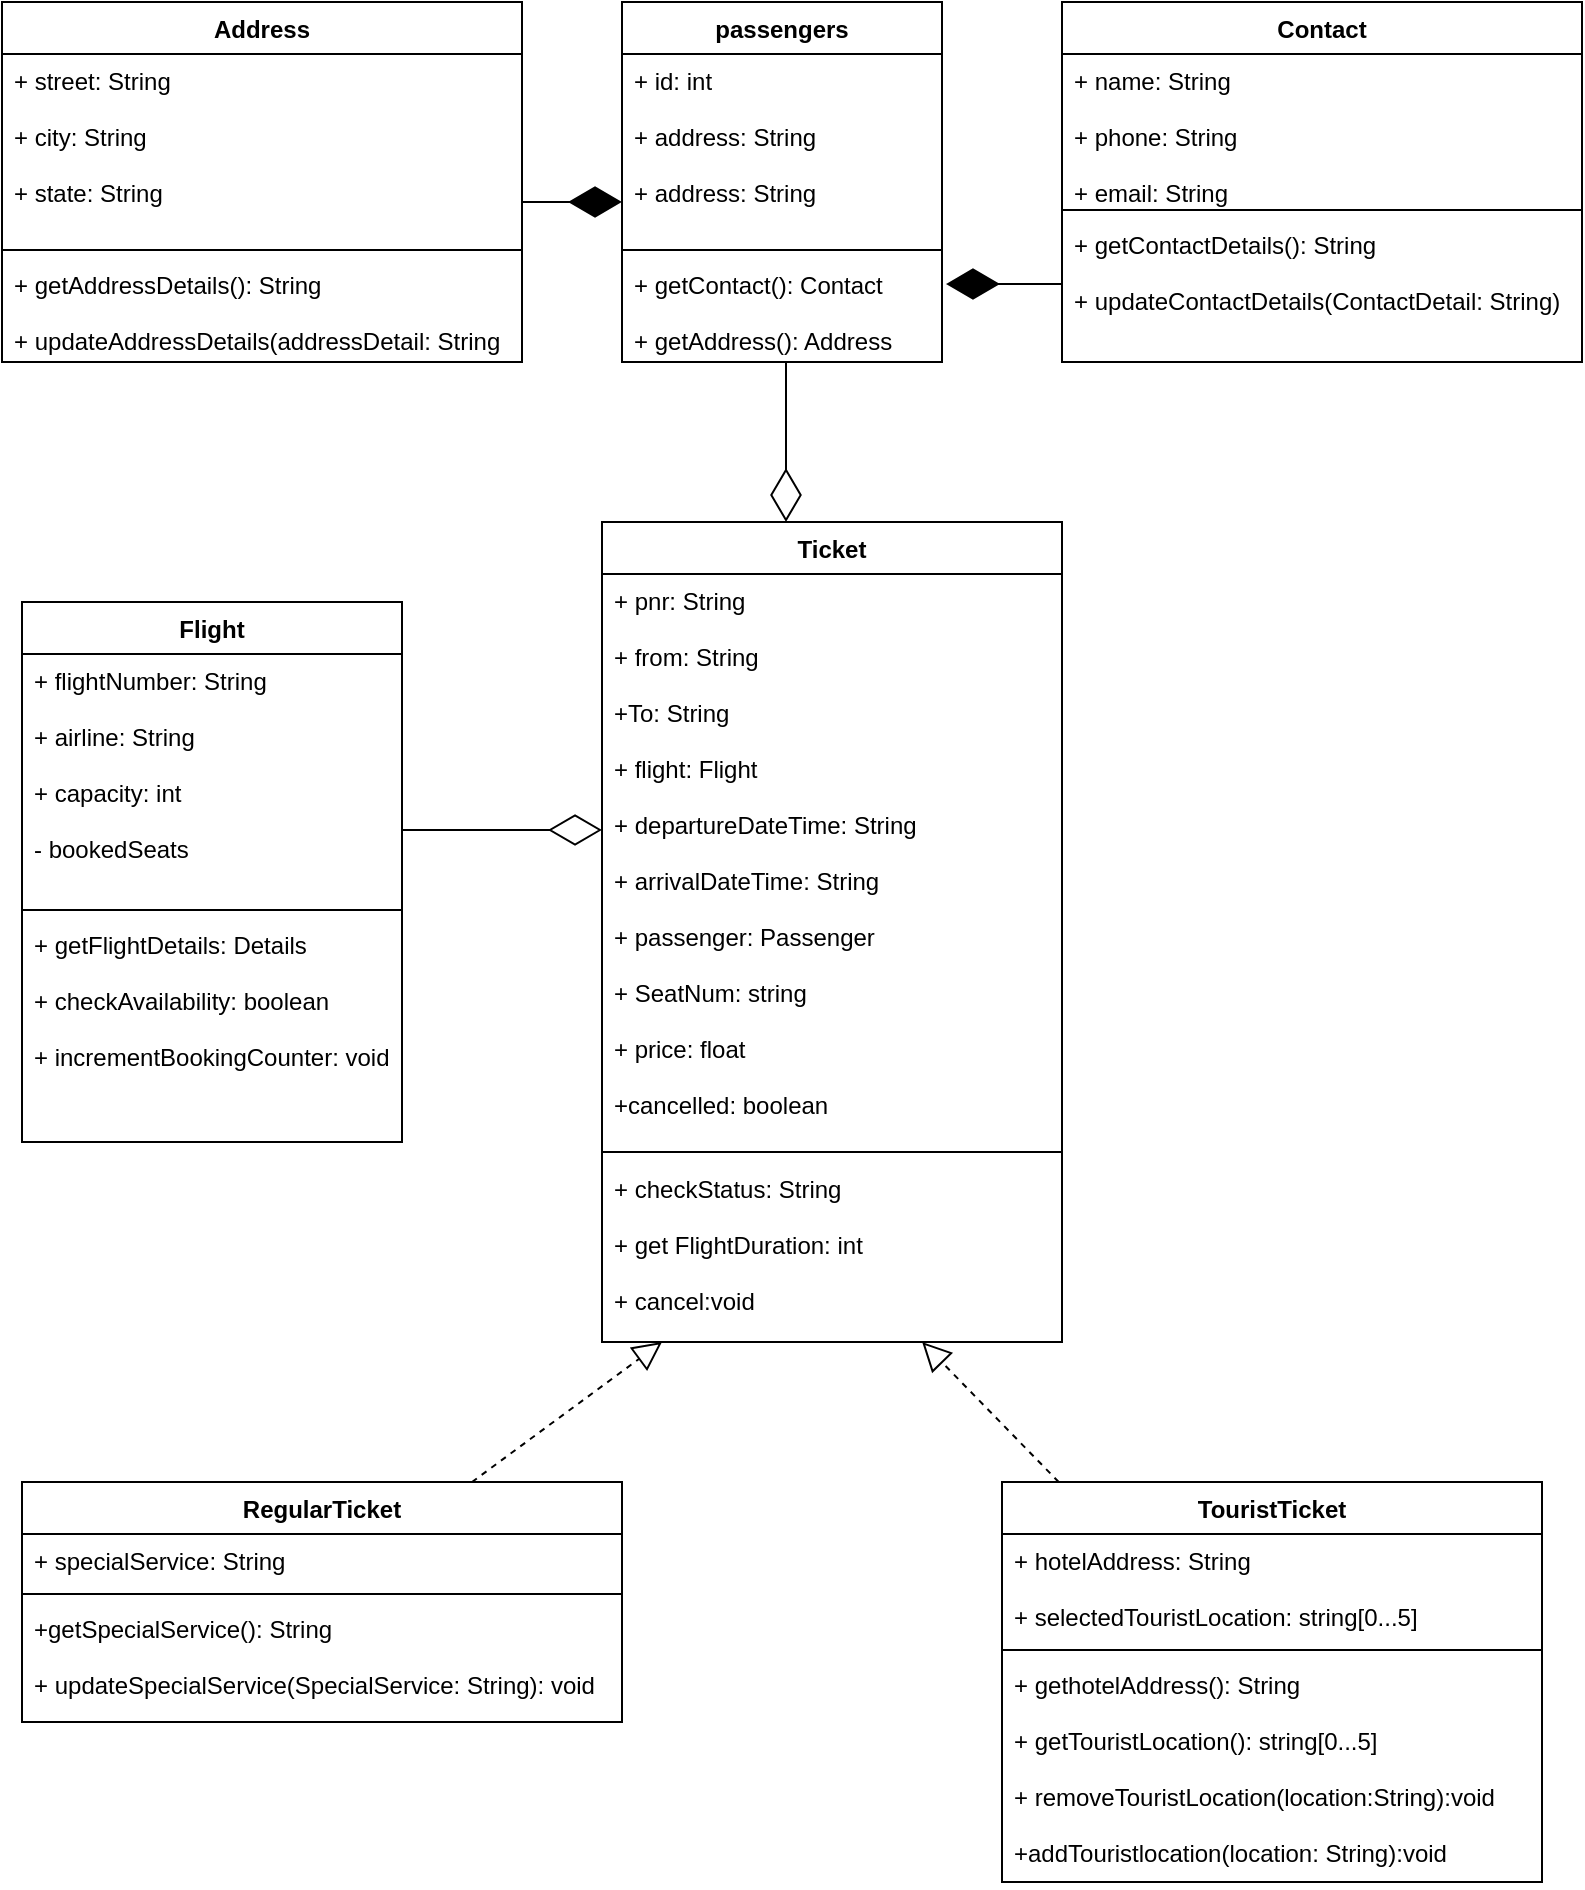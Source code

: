 <mxfile version="16.5.2" type="device"><diagram id="9d4Ljod0IuZaaNuO8tQj" name="Page-1"><mxGraphModel dx="898" dy="1581" grid="1" gridSize="10" guides="1" tooltips="1" connect="1" arrows="1" fold="1" page="1" pageScale="1" pageWidth="850" pageHeight="1100" math="0" shadow="0"><root><mxCell id="0"/><mxCell id="1" parent="0"/><mxCell id="uLrmKFXaiHHVG6_M8iNa-5" value="Ticket" style="swimlane;fontStyle=1;align=center;verticalAlign=top;childLayout=stackLayout;horizontal=1;startSize=26;horizontalStack=0;resizeParent=1;resizeParentMax=0;resizeLast=0;collapsible=1;marginBottom=0;" parent="1" vertex="1"><mxGeometry x="320" y="50" width="230" height="410" as="geometry"/></mxCell><mxCell id="uLrmKFXaiHHVG6_M8iNa-6" value="+ pnr: String&#10;&#10;+ from: String&#10;&#10;+To: String&#10;&#10;+ flight: Flight&#10;&#10;+ departureDateTime: String&#10;&#10;+ arrivalDateTime: String&#10;&#10;+ passenger: Passenger&#10;&#10;+ SeatNum: string&#10;&#10;+ price: float&#10;&#10;+cancelled: boolean&#10;&#10;" style="text;strokeColor=none;fillColor=none;align=left;verticalAlign=top;spacingLeft=4;spacingRight=4;overflow=hidden;rotatable=0;points=[[0,0.5],[1,0.5]];portConstraint=eastwest;" parent="uLrmKFXaiHHVG6_M8iNa-5" vertex="1"><mxGeometry y="26" width="230" height="284" as="geometry"/></mxCell><mxCell id="uLrmKFXaiHHVG6_M8iNa-7" value="" style="line;strokeWidth=1;fillColor=none;align=left;verticalAlign=middle;spacingTop=-1;spacingLeft=3;spacingRight=3;rotatable=0;labelPosition=right;points=[];portConstraint=eastwest;" parent="uLrmKFXaiHHVG6_M8iNa-5" vertex="1"><mxGeometry y="310" width="230" height="10" as="geometry"/></mxCell><mxCell id="uLrmKFXaiHHVG6_M8iNa-8" value="+ checkStatus: String&#10;&#10;+ get FlightDuration: int&#10;&#10;+ cancel:void&#10;" style="text;strokeColor=none;fillColor=none;align=left;verticalAlign=top;spacingLeft=4;spacingRight=4;overflow=hidden;rotatable=0;points=[[0,0.5],[1,0.5]];portConstraint=eastwest;" parent="uLrmKFXaiHHVG6_M8iNa-5" vertex="1"><mxGeometry y="320" width="230" height="90" as="geometry"/></mxCell><mxCell id="uLrmKFXaiHHVG6_M8iNa-10" value="TouristTicket" style="swimlane;fontStyle=1;align=center;verticalAlign=top;childLayout=stackLayout;horizontal=1;startSize=26;horizontalStack=0;resizeParent=1;resizeParentMax=0;resizeLast=0;collapsible=1;marginBottom=0;" parent="1" vertex="1"><mxGeometry x="520" y="530" width="270" height="200" as="geometry"/></mxCell><mxCell id="uLrmKFXaiHHVG6_M8iNa-11" value="+ hotelAddress: String&#10;&#10;+ selectedTouristLocation: string[0...5]&#10;&#10;" style="text;strokeColor=none;fillColor=none;align=left;verticalAlign=top;spacingLeft=4;spacingRight=4;overflow=hidden;rotatable=0;points=[[0,0.5],[1,0.5]];portConstraint=eastwest;" parent="uLrmKFXaiHHVG6_M8iNa-10" vertex="1"><mxGeometry y="26" width="270" height="54" as="geometry"/></mxCell><mxCell id="uLrmKFXaiHHVG6_M8iNa-12" value="" style="line;strokeWidth=1;fillColor=none;align=left;verticalAlign=middle;spacingTop=-1;spacingLeft=3;spacingRight=3;rotatable=0;labelPosition=right;points=[];portConstraint=eastwest;" parent="uLrmKFXaiHHVG6_M8iNa-10" vertex="1"><mxGeometry y="80" width="270" height="8" as="geometry"/></mxCell><mxCell id="uLrmKFXaiHHVG6_M8iNa-13" value="+ gethotelAddress(): String&#10;&#10;+ getTouristLocation(): string[0...5]&#10;&#10;+ removeTouristLocation(location:String):void&#10;&#10;+addTouristlocation(location: String):void" style="text;strokeColor=none;fillColor=none;align=left;verticalAlign=top;spacingLeft=4;spacingRight=4;overflow=hidden;rotatable=0;points=[[0,0.5],[1,0.5]];portConstraint=eastwest;" parent="uLrmKFXaiHHVG6_M8iNa-10" vertex="1"><mxGeometry y="88" width="270" height="112" as="geometry"/></mxCell><mxCell id="uLrmKFXaiHHVG6_M8iNa-14" value="RegularTicket" style="swimlane;fontStyle=1;align=center;verticalAlign=top;childLayout=stackLayout;horizontal=1;startSize=26;horizontalStack=0;resizeParent=1;resizeParentMax=0;resizeLast=0;collapsible=1;marginBottom=0;" parent="1" vertex="1"><mxGeometry x="30" y="530" width="300" height="120" as="geometry"/></mxCell><mxCell id="uLrmKFXaiHHVG6_M8iNa-15" value="+ specialService: String" style="text;strokeColor=none;fillColor=none;align=left;verticalAlign=top;spacingLeft=4;spacingRight=4;overflow=hidden;rotatable=0;points=[[0,0.5],[1,0.5]];portConstraint=eastwest;" parent="uLrmKFXaiHHVG6_M8iNa-14" vertex="1"><mxGeometry y="26" width="300" height="26" as="geometry"/></mxCell><mxCell id="uLrmKFXaiHHVG6_M8iNa-16" value="" style="line;strokeWidth=1;fillColor=none;align=left;verticalAlign=middle;spacingTop=-1;spacingLeft=3;spacingRight=3;rotatable=0;labelPosition=right;points=[];portConstraint=eastwest;" parent="uLrmKFXaiHHVG6_M8iNa-14" vertex="1"><mxGeometry y="52" width="300" height="8" as="geometry"/></mxCell><mxCell id="uLrmKFXaiHHVG6_M8iNa-17" value="+getSpecialService(): String&#10;&#10;+ updateSpecialService(SpecialService: String): void&#10;&#10;" style="text;strokeColor=none;fillColor=none;align=left;verticalAlign=top;spacingLeft=4;spacingRight=4;overflow=hidden;rotatable=0;points=[[0,0.5],[1,0.5]];portConstraint=eastwest;" parent="uLrmKFXaiHHVG6_M8iNa-14" vertex="1"><mxGeometry y="60" width="300" height="60" as="geometry"/></mxCell><mxCell id="uLrmKFXaiHHVG6_M8iNa-18" value="Flight" style="swimlane;fontStyle=1;align=center;verticalAlign=top;childLayout=stackLayout;horizontal=1;startSize=26;horizontalStack=0;resizeParent=1;resizeParentMax=0;resizeLast=0;collapsible=1;marginBottom=0;" parent="1" vertex="1"><mxGeometry x="30" y="90" width="190" height="270" as="geometry"/></mxCell><mxCell id="uLrmKFXaiHHVG6_M8iNa-19" value="+ flightNumber: String&#10;&#10;+ airline: String&#10;&#10;+ capacity: int&#10;&#10;- bookedSeats" style="text;strokeColor=none;fillColor=none;align=left;verticalAlign=top;spacingLeft=4;spacingRight=4;overflow=hidden;rotatable=0;points=[[0,0.5],[1,0.5]];portConstraint=eastwest;" parent="uLrmKFXaiHHVG6_M8iNa-18" vertex="1"><mxGeometry y="26" width="190" height="124" as="geometry"/></mxCell><mxCell id="uLrmKFXaiHHVG6_M8iNa-20" value="" style="line;strokeWidth=1;fillColor=none;align=left;verticalAlign=middle;spacingTop=-1;spacingLeft=3;spacingRight=3;rotatable=0;labelPosition=right;points=[];portConstraint=eastwest;" parent="uLrmKFXaiHHVG6_M8iNa-18" vertex="1"><mxGeometry y="150" width="190" height="8" as="geometry"/></mxCell><mxCell id="uLrmKFXaiHHVG6_M8iNa-21" value="+ getFlightDetails: Details&#10;&#10;+ checkAvailability: boolean&#10;&#10;+ incrementBookingCounter: void" style="text;strokeColor=none;fillColor=none;align=left;verticalAlign=top;spacingLeft=4;spacingRight=4;overflow=hidden;rotatable=0;points=[[0,0.5],[1,0.5]];portConstraint=eastwest;" parent="uLrmKFXaiHHVG6_M8iNa-18" vertex="1"><mxGeometry y="158" width="190" height="112" as="geometry"/></mxCell><mxCell id="uLrmKFXaiHHVG6_M8iNa-22" value="Address" style="swimlane;fontStyle=1;align=center;verticalAlign=top;childLayout=stackLayout;horizontal=1;startSize=26;horizontalStack=0;resizeParent=1;resizeParentMax=0;resizeLast=0;collapsible=1;marginBottom=0;" parent="1" vertex="1"><mxGeometry x="20" y="-210" width="260" height="180" as="geometry"/></mxCell><mxCell id="uLrmKFXaiHHVG6_M8iNa-23" value="+ street: String&#10;&#10;+ city: String&#10;&#10;+ state: String&#10;&#10;" style="text;strokeColor=none;fillColor=none;align=left;verticalAlign=top;spacingLeft=4;spacingRight=4;overflow=hidden;rotatable=0;points=[[0,0.5],[1,0.5]];portConstraint=eastwest;" parent="uLrmKFXaiHHVG6_M8iNa-22" vertex="1"><mxGeometry y="26" width="260" height="94" as="geometry"/></mxCell><mxCell id="uLrmKFXaiHHVG6_M8iNa-24" value="" style="line;strokeWidth=1;fillColor=none;align=left;verticalAlign=middle;spacingTop=-1;spacingLeft=3;spacingRight=3;rotatable=0;labelPosition=right;points=[];portConstraint=eastwest;" parent="uLrmKFXaiHHVG6_M8iNa-22" vertex="1"><mxGeometry y="120" width="260" height="8" as="geometry"/></mxCell><mxCell id="uLrmKFXaiHHVG6_M8iNa-25" value="+ getAddressDetails(): String&#10;&#10;+ updateAddressDetails(addressDetail: String" style="text;strokeColor=none;fillColor=none;align=left;verticalAlign=top;spacingLeft=4;spacingRight=4;overflow=hidden;rotatable=0;points=[[0,0.5],[1,0.5]];portConstraint=eastwest;" parent="uLrmKFXaiHHVG6_M8iNa-22" vertex="1"><mxGeometry y="128" width="260" height="52" as="geometry"/></mxCell><mxCell id="uLrmKFXaiHHVG6_M8iNa-26" value="passengers" style="swimlane;fontStyle=1;align=center;verticalAlign=top;childLayout=stackLayout;horizontal=1;startSize=26;horizontalStack=0;resizeParent=1;resizeParentMax=0;resizeLast=0;collapsible=1;marginBottom=0;" parent="1" vertex="1"><mxGeometry x="330" y="-210" width="160" height="180" as="geometry"/></mxCell><mxCell id="uLrmKFXaiHHVG6_M8iNa-27" value="+ id: int&#10;&#10;+ address: String&#10;&#10;+ address: String" style="text;strokeColor=none;fillColor=none;align=left;verticalAlign=top;spacingLeft=4;spacingRight=4;overflow=hidden;rotatable=0;points=[[0,0.5],[1,0.5]];portConstraint=eastwest;" parent="uLrmKFXaiHHVG6_M8iNa-26" vertex="1"><mxGeometry y="26" width="160" height="94" as="geometry"/></mxCell><mxCell id="uLrmKFXaiHHVG6_M8iNa-28" value="" style="line;strokeWidth=1;fillColor=none;align=left;verticalAlign=middle;spacingTop=-1;spacingLeft=3;spacingRight=3;rotatable=0;labelPosition=right;points=[];portConstraint=eastwest;" parent="uLrmKFXaiHHVG6_M8iNa-26" vertex="1"><mxGeometry y="120" width="160" height="8" as="geometry"/></mxCell><mxCell id="uLrmKFXaiHHVG6_M8iNa-29" value="+ getContact(): Contact&#10;&#10;+ getAddress(): Address" style="text;strokeColor=none;fillColor=none;align=left;verticalAlign=top;spacingLeft=4;spacingRight=4;overflow=hidden;rotatable=0;points=[[0,0.5],[1,0.5]];portConstraint=eastwest;" parent="uLrmKFXaiHHVG6_M8iNa-26" vertex="1"><mxGeometry y="128" width="160" height="52" as="geometry"/></mxCell><mxCell id="uLrmKFXaiHHVG6_M8iNa-30" value="Contact" style="swimlane;fontStyle=1;align=center;verticalAlign=top;childLayout=stackLayout;horizontal=1;startSize=26;horizontalStack=0;resizeParent=1;resizeParentMax=0;resizeLast=0;collapsible=1;marginBottom=0;" parent="1" vertex="1"><mxGeometry x="550" y="-210" width="260" height="180" as="geometry"/></mxCell><mxCell id="uLrmKFXaiHHVG6_M8iNa-31" value="+ name: String&#10;&#10;+ phone: String&#10;&#10;+ email: String" style="text;strokeColor=none;fillColor=none;align=left;verticalAlign=top;spacingLeft=4;spacingRight=4;overflow=hidden;rotatable=0;points=[[0,0.5],[1,0.5]];portConstraint=eastwest;" parent="uLrmKFXaiHHVG6_M8iNa-30" vertex="1"><mxGeometry y="26" width="260" height="74" as="geometry"/></mxCell><mxCell id="uLrmKFXaiHHVG6_M8iNa-32" value="" style="line;strokeWidth=1;fillColor=none;align=left;verticalAlign=middle;spacingTop=-1;spacingLeft=3;spacingRight=3;rotatable=0;labelPosition=right;points=[];portConstraint=eastwest;" parent="uLrmKFXaiHHVG6_M8iNa-30" vertex="1"><mxGeometry y="100" width="260" height="8" as="geometry"/></mxCell><mxCell id="uLrmKFXaiHHVG6_M8iNa-33" value="+ getContactDetails(): String&#10;&#10;+ updateContactDetails(ContactDetail: String)" style="text;strokeColor=none;fillColor=none;align=left;verticalAlign=top;spacingLeft=4;spacingRight=4;overflow=hidden;rotatable=0;points=[[0,0.5],[1,0.5]];portConstraint=eastwest;" parent="uLrmKFXaiHHVG6_M8iNa-30" vertex="1"><mxGeometry y="108" width="260" height="72" as="geometry"/></mxCell><mxCell id="uLrmKFXaiHHVG6_M8iNa-46" value="" style="endArrow=diamondThin;endFill=1;endSize=24;html=1;rounded=0;" parent="1" edge="1"><mxGeometry width="160" relative="1" as="geometry"><mxPoint x="280" y="-110" as="sourcePoint"/><mxPoint x="330" y="-110" as="targetPoint"/><Array as="points"><mxPoint x="280" y="-110"/></Array></mxGeometry></mxCell><mxCell id="uLrmKFXaiHHVG6_M8iNa-47" value="" style="endArrow=diamondThin;endFill=1;endSize=24;html=1;rounded=0;" parent="1" edge="1"><mxGeometry width="160" relative="1" as="geometry"><mxPoint x="550" y="-69" as="sourcePoint"/><mxPoint x="492" y="-69" as="targetPoint"/></mxGeometry></mxCell><mxCell id="uLrmKFXaiHHVG6_M8iNa-54" value="" style="endArrow=diamondThin;endFill=0;endSize=24;html=1;rounded=0;" parent="1" edge="1"><mxGeometry width="160" relative="1" as="geometry"><mxPoint x="220" y="204" as="sourcePoint"/><mxPoint x="320" y="204" as="targetPoint"/></mxGeometry></mxCell><mxCell id="uLrmKFXaiHHVG6_M8iNa-56" value="" style="endArrow=diamondThin;endFill=0;endSize=24;html=1;rounded=0;" parent="1" edge="1"><mxGeometry width="160" relative="1" as="geometry"><mxPoint x="412" y="-30" as="sourcePoint"/><mxPoint x="412" y="50" as="targetPoint"/></mxGeometry></mxCell><mxCell id="uLrmKFXaiHHVG6_M8iNa-57" value="" style="endArrow=block;dashed=1;endFill=0;endSize=12;html=1;rounded=0;exitX=0.75;exitY=0;exitDx=0;exitDy=0;" parent="1" source="uLrmKFXaiHHVG6_M8iNa-14" edge="1"><mxGeometry width="160" relative="1" as="geometry"><mxPoint x="207" y="490" as="sourcePoint"/><mxPoint x="350" y="460" as="targetPoint"/></mxGeometry></mxCell><mxCell id="uLrmKFXaiHHVG6_M8iNa-58" value="" style="endArrow=block;dashed=1;endFill=0;endSize=12;html=1;rounded=0;exitX=0.105;exitY=0;exitDx=0;exitDy=0;exitPerimeter=0;entryX=0.696;entryY=1;entryDx=0;entryDy=0;entryPerimeter=0;" parent="1" source="uLrmKFXaiHHVG6_M8iNa-10" target="uLrmKFXaiHHVG6_M8iNa-8" edge="1"><mxGeometry width="160" relative="1" as="geometry"><mxPoint x="579.97" y="479" as="sourcePoint"/><mxPoint x="450" y="479" as="targetPoint"/></mxGeometry></mxCell></root></mxGraphModel></diagram></mxfile>